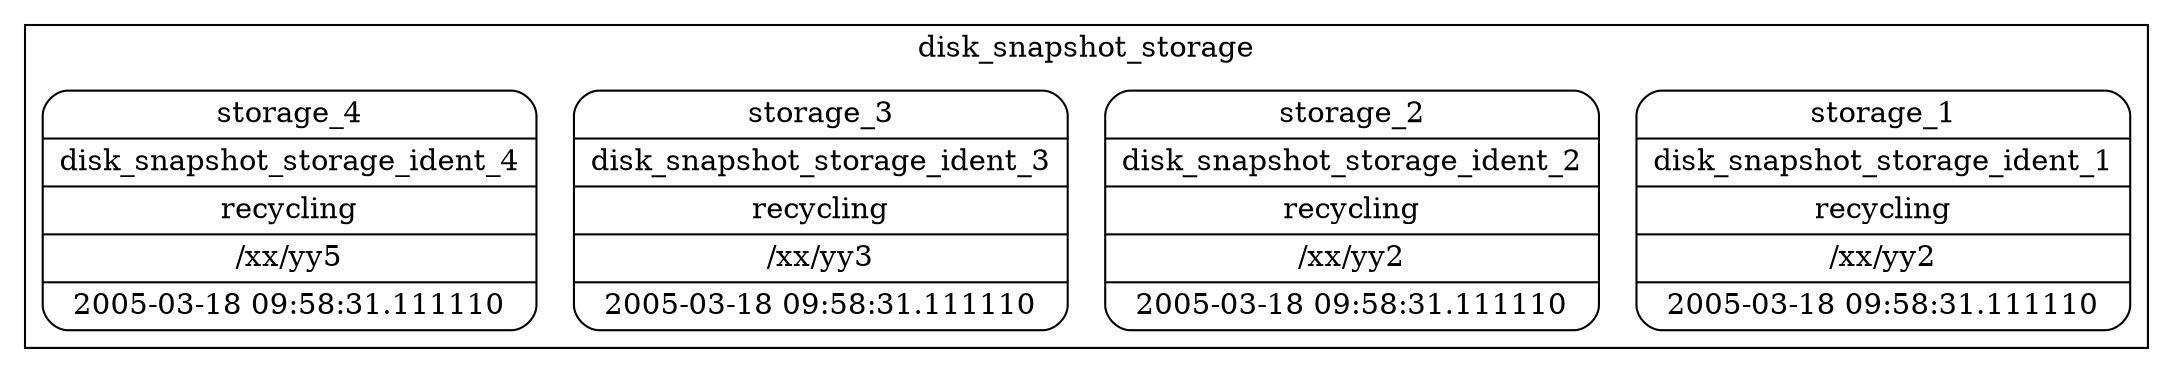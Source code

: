 digraph structs{
rankdir=TB
node[shape=record]

subgraph cluster_storage{
            label = "disk_snapshot_storage"
            node[shape=record]
            Storage_1 [label="{<f0> storage_1|<f1> disk_snapshot_storage_ident_1|<f2> recycling|<f3> /xx/yy2|<f4> 2005-03-18 09:58:31.111110}" shape=Mrecord];
Storage_2 [label="{<f0> storage_2|<f1> disk_snapshot_storage_ident_2|<f2> recycling|<f3> /xx/yy2|<f4> 2005-03-18 09:58:31.111110}" shape=Mrecord];
Storage_3 [label="{<f0> storage_3|<f1> disk_snapshot_storage_ident_3|<f2> recycling|<f3> /xx/yy3|<f4> 2005-03-18 09:58:31.111110}" shape=Mrecord];
Storage_4 [label="{<f0> storage_4|<f1> disk_snapshot_storage_ident_4|<f2> recycling|<f3> /xx/yy5|<f4> 2005-03-18 09:58:31.111110}" shape=Mrecord];
}
}
